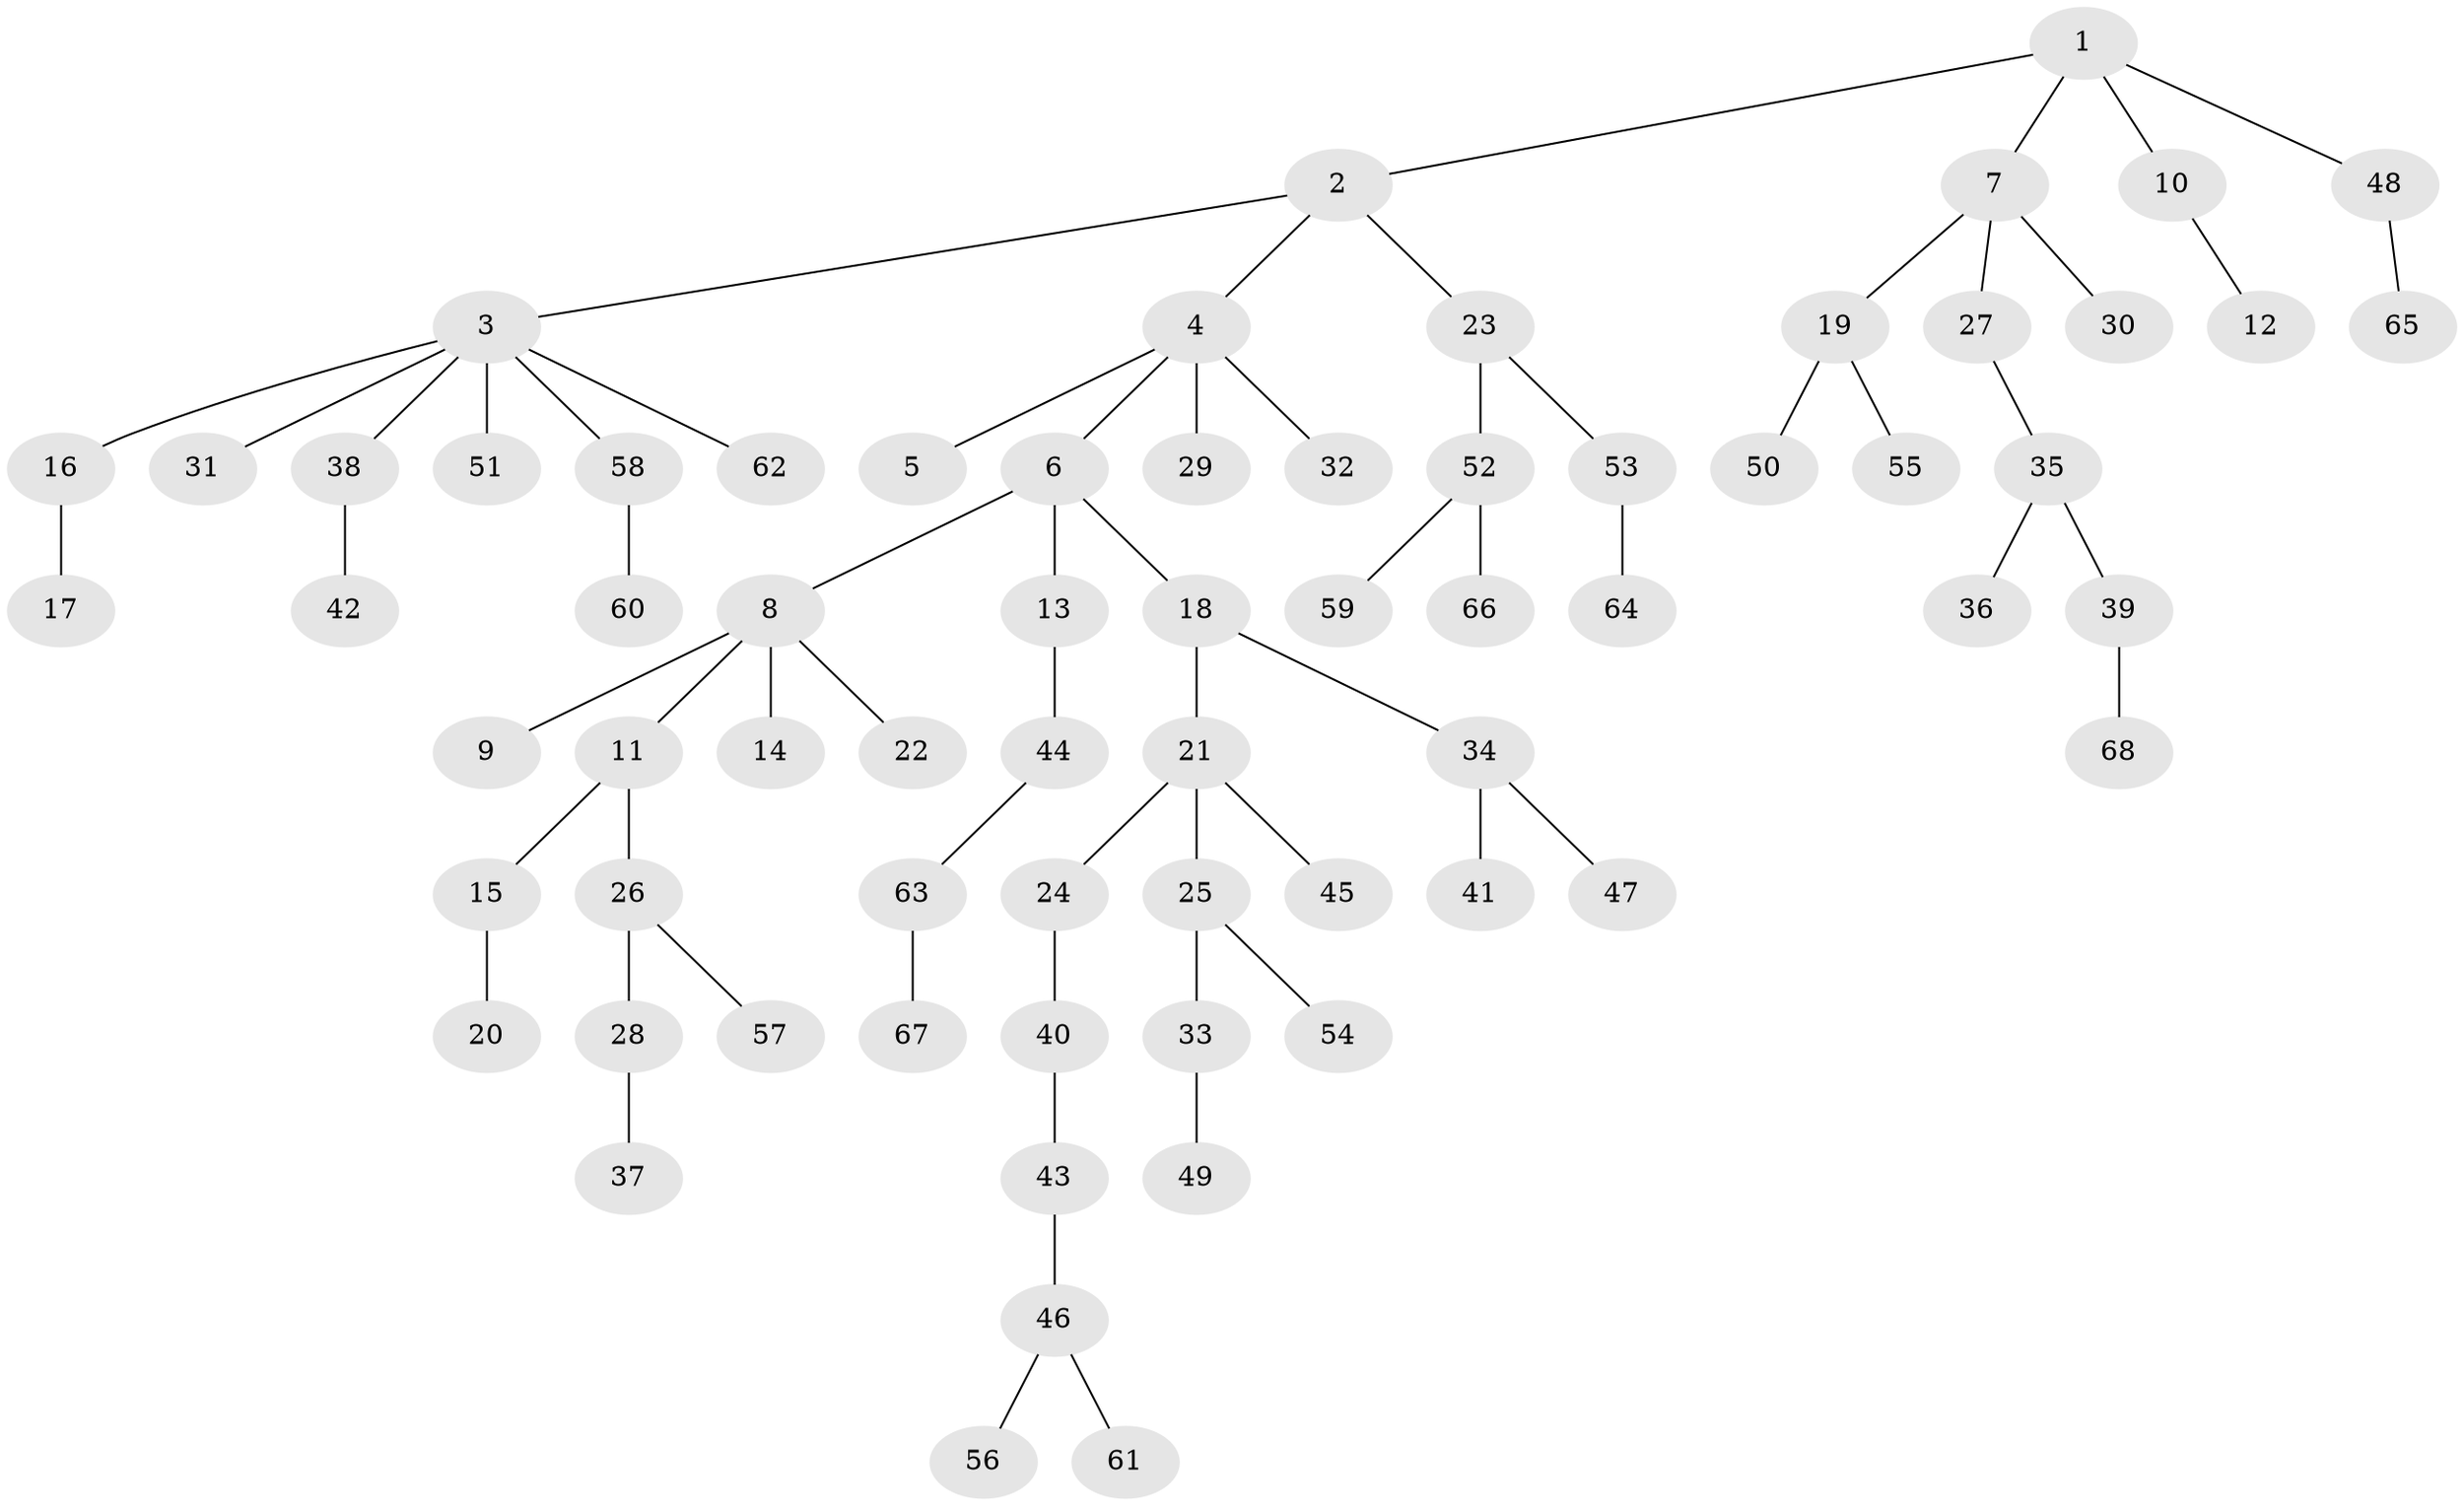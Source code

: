 // coarse degree distribution, {4: 0.10204081632653061, 6: 0.02040816326530612, 1: 0.46938775510204084, 3: 0.14285714285714285, 2: 0.2653061224489796}
// Generated by graph-tools (version 1.1) at 2025/51/03/04/25 22:51:41]
// undirected, 68 vertices, 67 edges
graph export_dot {
  node [color=gray90,style=filled];
  1;
  2;
  3;
  4;
  5;
  6;
  7;
  8;
  9;
  10;
  11;
  12;
  13;
  14;
  15;
  16;
  17;
  18;
  19;
  20;
  21;
  22;
  23;
  24;
  25;
  26;
  27;
  28;
  29;
  30;
  31;
  32;
  33;
  34;
  35;
  36;
  37;
  38;
  39;
  40;
  41;
  42;
  43;
  44;
  45;
  46;
  47;
  48;
  49;
  50;
  51;
  52;
  53;
  54;
  55;
  56;
  57;
  58;
  59;
  60;
  61;
  62;
  63;
  64;
  65;
  66;
  67;
  68;
  1 -- 2;
  1 -- 7;
  1 -- 10;
  1 -- 48;
  2 -- 3;
  2 -- 4;
  2 -- 23;
  3 -- 16;
  3 -- 31;
  3 -- 38;
  3 -- 51;
  3 -- 58;
  3 -- 62;
  4 -- 5;
  4 -- 6;
  4 -- 29;
  4 -- 32;
  6 -- 8;
  6 -- 13;
  6 -- 18;
  7 -- 19;
  7 -- 27;
  7 -- 30;
  8 -- 9;
  8 -- 11;
  8 -- 14;
  8 -- 22;
  10 -- 12;
  11 -- 15;
  11 -- 26;
  13 -- 44;
  15 -- 20;
  16 -- 17;
  18 -- 21;
  18 -- 34;
  19 -- 50;
  19 -- 55;
  21 -- 24;
  21 -- 25;
  21 -- 45;
  23 -- 52;
  23 -- 53;
  24 -- 40;
  25 -- 33;
  25 -- 54;
  26 -- 28;
  26 -- 57;
  27 -- 35;
  28 -- 37;
  33 -- 49;
  34 -- 41;
  34 -- 47;
  35 -- 36;
  35 -- 39;
  38 -- 42;
  39 -- 68;
  40 -- 43;
  43 -- 46;
  44 -- 63;
  46 -- 56;
  46 -- 61;
  48 -- 65;
  52 -- 59;
  52 -- 66;
  53 -- 64;
  58 -- 60;
  63 -- 67;
}
